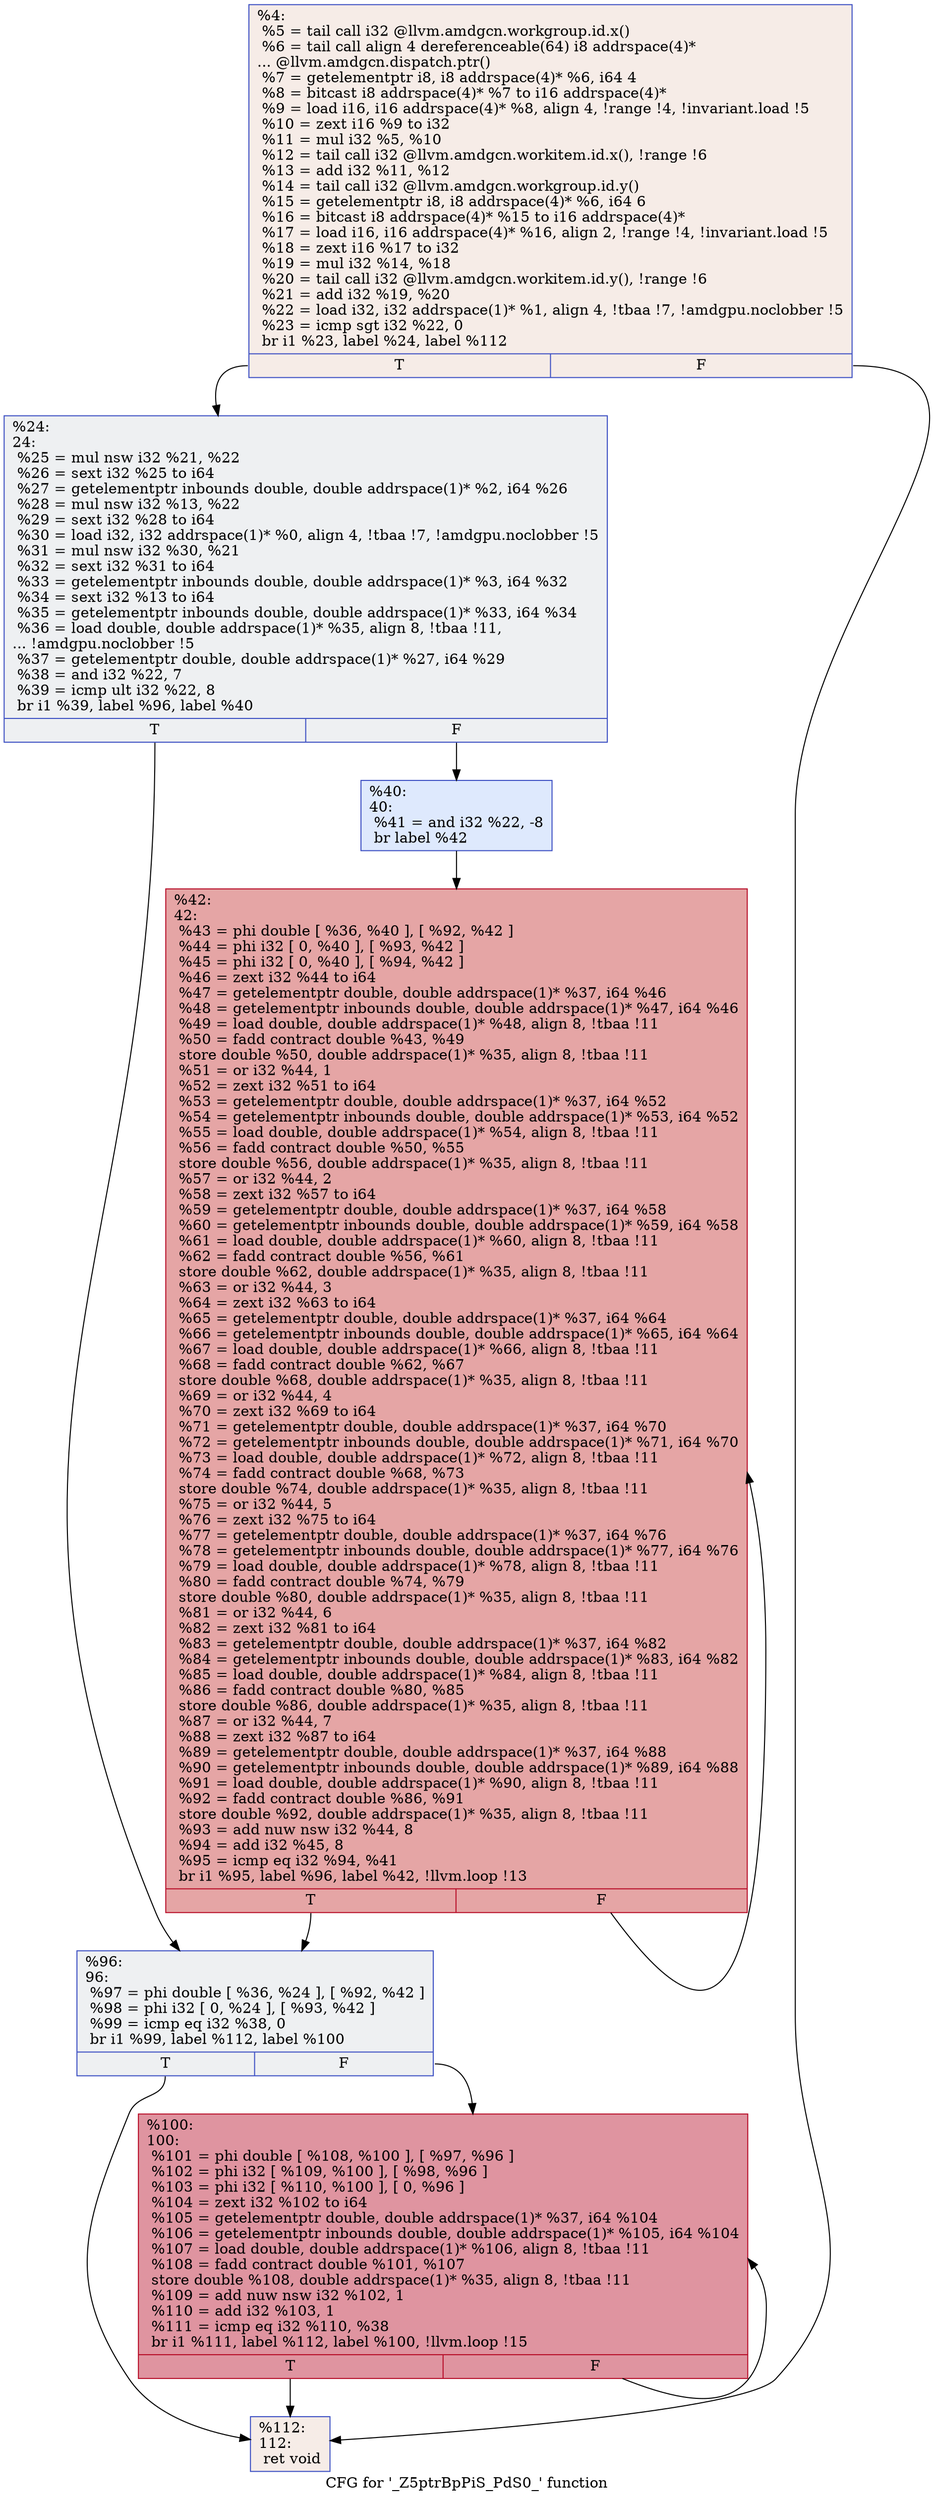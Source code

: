 digraph "CFG for '_Z5ptrBpPiS_PdS0_' function" {
	label="CFG for '_Z5ptrBpPiS_PdS0_' function";

	Node0x4f85560 [shape=record,color="#3d50c3ff", style=filled, fillcolor="#ead5c970",label="{%4:\l  %5 = tail call i32 @llvm.amdgcn.workgroup.id.x()\l  %6 = tail call align 4 dereferenceable(64) i8 addrspace(4)*\l... @llvm.amdgcn.dispatch.ptr()\l  %7 = getelementptr i8, i8 addrspace(4)* %6, i64 4\l  %8 = bitcast i8 addrspace(4)* %7 to i16 addrspace(4)*\l  %9 = load i16, i16 addrspace(4)* %8, align 4, !range !4, !invariant.load !5\l  %10 = zext i16 %9 to i32\l  %11 = mul i32 %5, %10\l  %12 = tail call i32 @llvm.amdgcn.workitem.id.x(), !range !6\l  %13 = add i32 %11, %12\l  %14 = tail call i32 @llvm.amdgcn.workgroup.id.y()\l  %15 = getelementptr i8, i8 addrspace(4)* %6, i64 6\l  %16 = bitcast i8 addrspace(4)* %15 to i16 addrspace(4)*\l  %17 = load i16, i16 addrspace(4)* %16, align 2, !range !4, !invariant.load !5\l  %18 = zext i16 %17 to i32\l  %19 = mul i32 %14, %18\l  %20 = tail call i32 @llvm.amdgcn.workitem.id.y(), !range !6\l  %21 = add i32 %19, %20\l  %22 = load i32, i32 addrspace(1)* %1, align 4, !tbaa !7, !amdgpu.noclobber !5\l  %23 = icmp sgt i32 %22, 0\l  br i1 %23, label %24, label %112\l|{<s0>T|<s1>F}}"];
	Node0x4f85560:s0 -> Node0x4f890f0;
	Node0x4f85560:s1 -> Node0x4f89180;
	Node0x4f890f0 [shape=record,color="#3d50c3ff", style=filled, fillcolor="#d9dce170",label="{%24:\l24:                                               \l  %25 = mul nsw i32 %21, %22\l  %26 = sext i32 %25 to i64\l  %27 = getelementptr inbounds double, double addrspace(1)* %2, i64 %26\l  %28 = mul nsw i32 %13, %22\l  %29 = sext i32 %28 to i64\l  %30 = load i32, i32 addrspace(1)* %0, align 4, !tbaa !7, !amdgpu.noclobber !5\l  %31 = mul nsw i32 %30, %21\l  %32 = sext i32 %31 to i64\l  %33 = getelementptr inbounds double, double addrspace(1)* %3, i64 %32\l  %34 = sext i32 %13 to i64\l  %35 = getelementptr inbounds double, double addrspace(1)* %33, i64 %34\l  %36 = load double, double addrspace(1)* %35, align 8, !tbaa !11,\l... !amdgpu.noclobber !5\l  %37 = getelementptr double, double addrspace(1)* %27, i64 %29\l  %38 = and i32 %22, 7\l  %39 = icmp ult i32 %22, 8\l  br i1 %39, label %96, label %40\l|{<s0>T|<s1>F}}"];
	Node0x4f890f0:s0 -> Node0x4f8a3a0;
	Node0x4f890f0:s1 -> Node0x4f8a430;
	Node0x4f8a430 [shape=record,color="#3d50c3ff", style=filled, fillcolor="#b5cdfa70",label="{%40:\l40:                                               \l  %41 = and i32 %22, -8\l  br label %42\l}"];
	Node0x4f8a430 -> Node0x4f8a630;
	Node0x4f8a630 [shape=record,color="#b70d28ff", style=filled, fillcolor="#c5333470",label="{%42:\l42:                                               \l  %43 = phi double [ %36, %40 ], [ %92, %42 ]\l  %44 = phi i32 [ 0, %40 ], [ %93, %42 ]\l  %45 = phi i32 [ 0, %40 ], [ %94, %42 ]\l  %46 = zext i32 %44 to i64\l  %47 = getelementptr double, double addrspace(1)* %37, i64 %46\l  %48 = getelementptr inbounds double, double addrspace(1)* %47, i64 %46\l  %49 = load double, double addrspace(1)* %48, align 8, !tbaa !11\l  %50 = fadd contract double %43, %49\l  store double %50, double addrspace(1)* %35, align 8, !tbaa !11\l  %51 = or i32 %44, 1\l  %52 = zext i32 %51 to i64\l  %53 = getelementptr double, double addrspace(1)* %37, i64 %52\l  %54 = getelementptr inbounds double, double addrspace(1)* %53, i64 %52\l  %55 = load double, double addrspace(1)* %54, align 8, !tbaa !11\l  %56 = fadd contract double %50, %55\l  store double %56, double addrspace(1)* %35, align 8, !tbaa !11\l  %57 = or i32 %44, 2\l  %58 = zext i32 %57 to i64\l  %59 = getelementptr double, double addrspace(1)* %37, i64 %58\l  %60 = getelementptr inbounds double, double addrspace(1)* %59, i64 %58\l  %61 = load double, double addrspace(1)* %60, align 8, !tbaa !11\l  %62 = fadd contract double %56, %61\l  store double %62, double addrspace(1)* %35, align 8, !tbaa !11\l  %63 = or i32 %44, 3\l  %64 = zext i32 %63 to i64\l  %65 = getelementptr double, double addrspace(1)* %37, i64 %64\l  %66 = getelementptr inbounds double, double addrspace(1)* %65, i64 %64\l  %67 = load double, double addrspace(1)* %66, align 8, !tbaa !11\l  %68 = fadd contract double %62, %67\l  store double %68, double addrspace(1)* %35, align 8, !tbaa !11\l  %69 = or i32 %44, 4\l  %70 = zext i32 %69 to i64\l  %71 = getelementptr double, double addrspace(1)* %37, i64 %70\l  %72 = getelementptr inbounds double, double addrspace(1)* %71, i64 %70\l  %73 = load double, double addrspace(1)* %72, align 8, !tbaa !11\l  %74 = fadd contract double %68, %73\l  store double %74, double addrspace(1)* %35, align 8, !tbaa !11\l  %75 = or i32 %44, 5\l  %76 = zext i32 %75 to i64\l  %77 = getelementptr double, double addrspace(1)* %37, i64 %76\l  %78 = getelementptr inbounds double, double addrspace(1)* %77, i64 %76\l  %79 = load double, double addrspace(1)* %78, align 8, !tbaa !11\l  %80 = fadd contract double %74, %79\l  store double %80, double addrspace(1)* %35, align 8, !tbaa !11\l  %81 = or i32 %44, 6\l  %82 = zext i32 %81 to i64\l  %83 = getelementptr double, double addrspace(1)* %37, i64 %82\l  %84 = getelementptr inbounds double, double addrspace(1)* %83, i64 %82\l  %85 = load double, double addrspace(1)* %84, align 8, !tbaa !11\l  %86 = fadd contract double %80, %85\l  store double %86, double addrspace(1)* %35, align 8, !tbaa !11\l  %87 = or i32 %44, 7\l  %88 = zext i32 %87 to i64\l  %89 = getelementptr double, double addrspace(1)* %37, i64 %88\l  %90 = getelementptr inbounds double, double addrspace(1)* %89, i64 %88\l  %91 = load double, double addrspace(1)* %90, align 8, !tbaa !11\l  %92 = fadd contract double %86, %91\l  store double %92, double addrspace(1)* %35, align 8, !tbaa !11\l  %93 = add nuw nsw i32 %44, 8\l  %94 = add i32 %45, 8\l  %95 = icmp eq i32 %94, %41\l  br i1 %95, label %96, label %42, !llvm.loop !13\l|{<s0>T|<s1>F}}"];
	Node0x4f8a630:s0 -> Node0x4f8a3a0;
	Node0x4f8a630:s1 -> Node0x4f8a630;
	Node0x4f8a3a0 [shape=record,color="#3d50c3ff", style=filled, fillcolor="#d9dce170",label="{%96:\l96:                                               \l  %97 = phi double [ %36, %24 ], [ %92, %42 ]\l  %98 = phi i32 [ 0, %24 ], [ %93, %42 ]\l  %99 = icmp eq i32 %38, 0\l  br i1 %99, label %112, label %100\l|{<s0>T|<s1>F}}"];
	Node0x4f8a3a0:s0 -> Node0x4f89180;
	Node0x4f8a3a0:s1 -> Node0x4f8d630;
	Node0x4f8d630 [shape=record,color="#b70d28ff", style=filled, fillcolor="#b70d2870",label="{%100:\l100:                                              \l  %101 = phi double [ %108, %100 ], [ %97, %96 ]\l  %102 = phi i32 [ %109, %100 ], [ %98, %96 ]\l  %103 = phi i32 [ %110, %100 ], [ 0, %96 ]\l  %104 = zext i32 %102 to i64\l  %105 = getelementptr double, double addrspace(1)* %37, i64 %104\l  %106 = getelementptr inbounds double, double addrspace(1)* %105, i64 %104\l  %107 = load double, double addrspace(1)* %106, align 8, !tbaa !11\l  %108 = fadd contract double %101, %107\l  store double %108, double addrspace(1)* %35, align 8, !tbaa !11\l  %109 = add nuw nsw i32 %102, 1\l  %110 = add i32 %103, 1\l  %111 = icmp eq i32 %110, %38\l  br i1 %111, label %112, label %100, !llvm.loop !15\l|{<s0>T|<s1>F}}"];
	Node0x4f8d630:s0 -> Node0x4f89180;
	Node0x4f8d630:s1 -> Node0x4f8d630;
	Node0x4f89180 [shape=record,color="#3d50c3ff", style=filled, fillcolor="#ead5c970",label="{%112:\l112:                                              \l  ret void\l}"];
}
